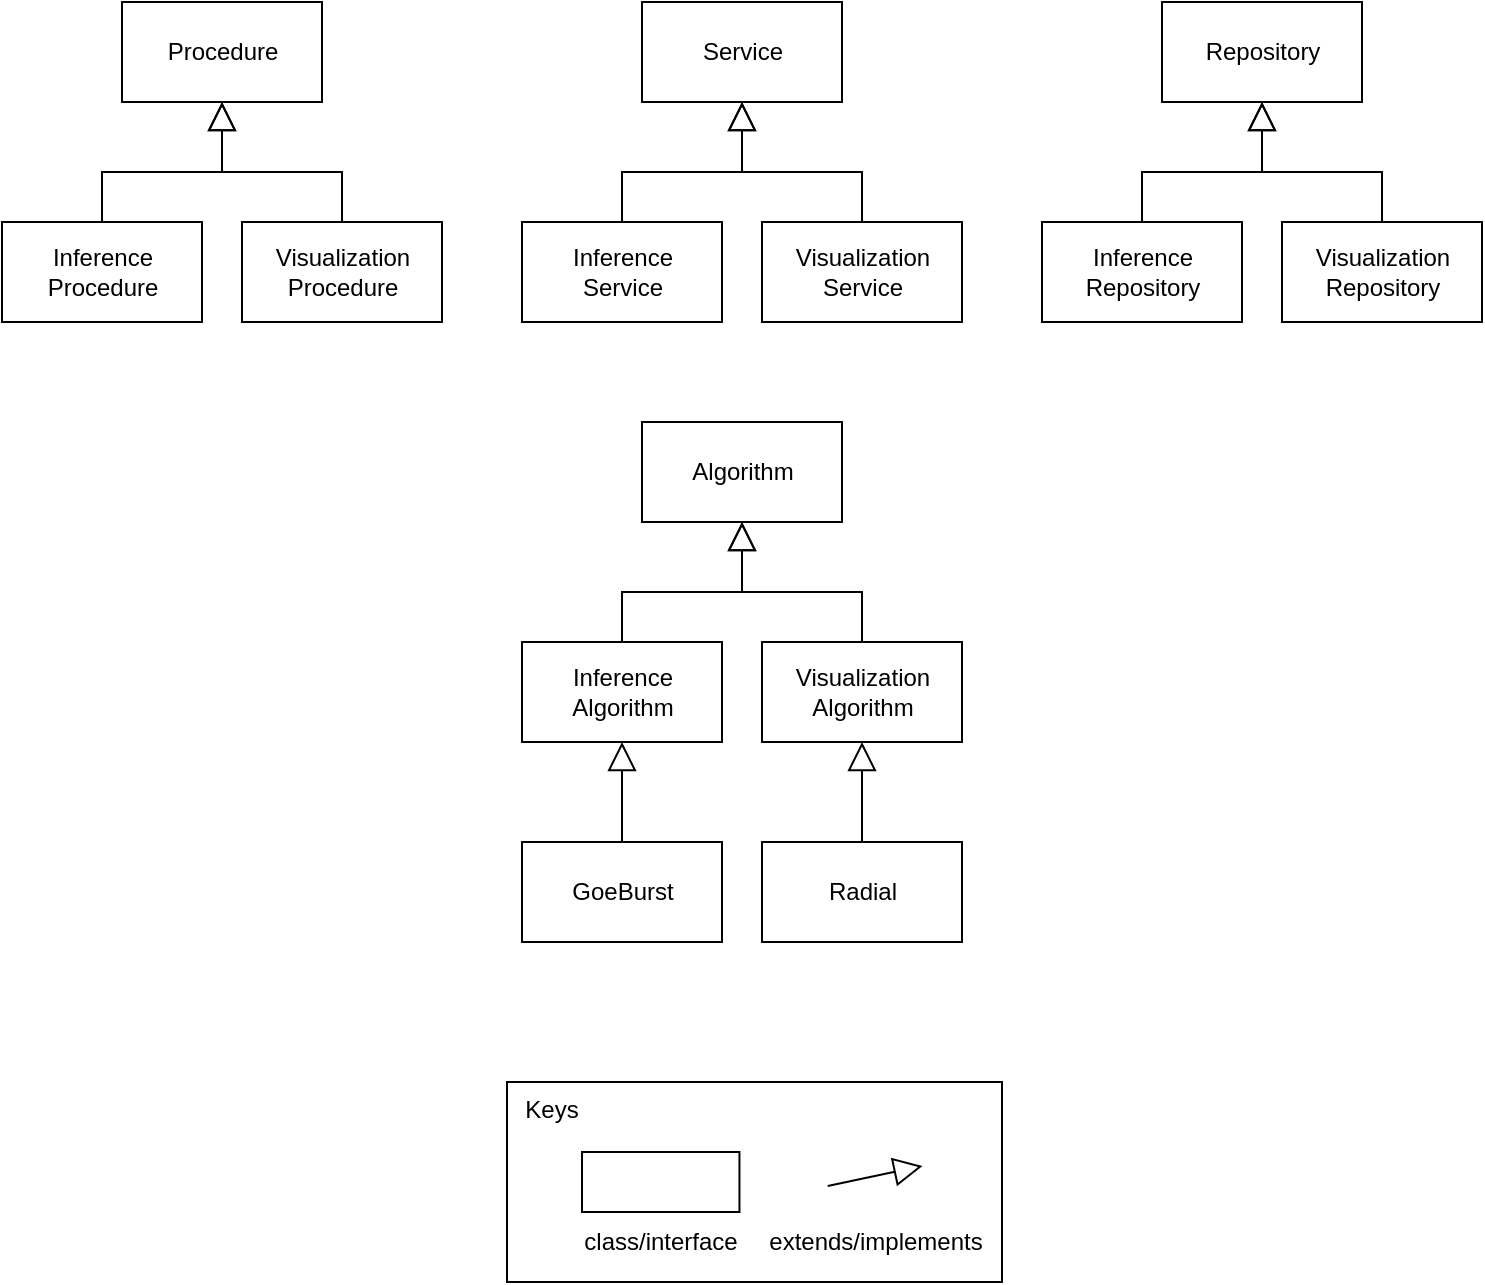 <mxfile version="13.6.9" type="device"><diagram id="b4qo0zfGm49pMfnfz0Hp" name="Page-1"><mxGraphModel dx="1422" dy="846" grid="1" gridSize="10" guides="1" tooltips="1" connect="1" arrows="1" fold="1" page="1" pageScale="1" pageWidth="850" pageHeight="1100" math="0" shadow="0"><root><mxCell id="0"/><mxCell id="1" parent="0"/><mxCell id="VmYGNEDt1Z_h2wKrnlwW-1" value="Algorithm" style="html=1;" parent="1" vertex="1"><mxGeometry x="400" y="520" width="100" height="50" as="geometry"/></mxCell><mxCell id="VmYGNEDt1Z_h2wKrnlwW-6" style="edgeStyle=orthogonalEdgeStyle;rounded=0;orthogonalLoop=1;jettySize=auto;html=1;exitX=0.5;exitY=0;exitDx=0;exitDy=0;entryX=0.5;entryY=1;entryDx=0;entryDy=0;endArrow=block;endFill=0;endSize=12;" parent="1" source="VmYGNEDt1Z_h2wKrnlwW-7" target="VmYGNEDt1Z_h2wKrnlwW-1" edge="1"><mxGeometry relative="1" as="geometry"/></mxCell><mxCell id="VmYGNEDt1Z_h2wKrnlwW-7" value="Inference&lt;br&gt;Algorithm" style="html=1;" parent="1" vertex="1"><mxGeometry x="340" y="630" width="100" height="50" as="geometry"/></mxCell><mxCell id="VmYGNEDt1Z_h2wKrnlwW-8" style="edgeStyle=orthogonalEdgeStyle;rounded=0;orthogonalLoop=1;jettySize=auto;html=1;exitX=0.5;exitY=0;exitDx=0;exitDy=0;entryX=0.5;entryY=1;entryDx=0;entryDy=0;endArrow=block;endFill=0;endSize=12;" parent="1" source="VmYGNEDt1Z_h2wKrnlwW-9" target="VmYGNEDt1Z_h2wKrnlwW-1" edge="1"><mxGeometry relative="1" as="geometry"/></mxCell><mxCell id="VmYGNEDt1Z_h2wKrnlwW-9" value="Visualization&lt;br&gt;Algorithm" style="html=1;" parent="1" vertex="1"><mxGeometry x="460" y="630" width="100" height="50" as="geometry"/></mxCell><mxCell id="VmYGNEDt1Z_h2wKrnlwW-10" style="edgeStyle=orthogonalEdgeStyle;rounded=0;orthogonalLoop=1;jettySize=auto;html=1;exitX=0.5;exitY=0;exitDx=0;exitDy=0;entryX=0.5;entryY=1;entryDx=0;entryDy=0;endArrow=block;endFill=0;endSize=12;" parent="1" edge="1"><mxGeometry relative="1" as="geometry"><mxPoint x="230" y="290" as="targetPoint"/></mxGeometry></mxCell><mxCell id="VmYGNEDt1Z_h2wKrnlwW-12" style="edgeStyle=orthogonalEdgeStyle;rounded=0;orthogonalLoop=1;jettySize=auto;html=1;exitX=0.5;exitY=0;exitDx=0;exitDy=0;entryX=0.5;entryY=1;entryDx=0;entryDy=0;endArrow=block;endFill=0;endSize=12;" parent="1" edge="1"><mxGeometry relative="1" as="geometry"><mxPoint x="230" y="380" as="targetPoint"/></mxGeometry></mxCell><mxCell id="VmYGNEDt1Z_h2wKrnlwW-22" style="edgeStyle=orthogonalEdgeStyle;rounded=0;orthogonalLoop=1;jettySize=auto;html=1;exitX=0.5;exitY=0;exitDx=0;exitDy=0;entryX=0.5;entryY=1;entryDx=0;entryDy=0;endSize=12;endArrow=block;endFill=0;" parent="1" source="VmYGNEDt1Z_h2wKrnlwW-18" target="VmYGNEDt1Z_h2wKrnlwW-7" edge="1"><mxGeometry relative="1" as="geometry"/></mxCell><mxCell id="VmYGNEDt1Z_h2wKrnlwW-18" value="GoeBurst" style="html=1;" parent="1" vertex="1"><mxGeometry x="340" y="730" width="100" height="50" as="geometry"/></mxCell><mxCell id="VmYGNEDt1Z_h2wKrnlwW-23" style="edgeStyle=orthogonalEdgeStyle;rounded=0;orthogonalLoop=1;jettySize=auto;html=1;exitX=0.5;exitY=0;exitDx=0;exitDy=0;entryX=0.5;entryY=1;entryDx=0;entryDy=0;endArrow=block;endFill=0;endSize=12;" parent="1" source="VmYGNEDt1Z_h2wKrnlwW-20" target="VmYGNEDt1Z_h2wKrnlwW-9" edge="1"><mxGeometry relative="1" as="geometry"/></mxCell><mxCell id="VmYGNEDt1Z_h2wKrnlwW-20" value="Radial" style="html=1;" parent="1" vertex="1"><mxGeometry x="460" y="730" width="100" height="50" as="geometry"/></mxCell><mxCell id="G5UIX7h0sAjTd_aXWWsW-1" value="Procedure" style="html=1;" parent="1" vertex="1"><mxGeometry x="140" y="310" width="100" height="50" as="geometry"/></mxCell><mxCell id="G5UIX7h0sAjTd_aXWWsW-2" style="edgeStyle=orthogonalEdgeStyle;rounded=0;orthogonalLoop=1;jettySize=auto;html=1;exitX=0.5;exitY=0;exitDx=0;exitDy=0;entryX=0.5;entryY=1;entryDx=0;entryDy=0;endArrow=block;endFill=0;endSize=12;" parent="1" source="G5UIX7h0sAjTd_aXWWsW-3" target="G5UIX7h0sAjTd_aXWWsW-1" edge="1"><mxGeometry relative="1" as="geometry"/></mxCell><mxCell id="G5UIX7h0sAjTd_aXWWsW-3" value="Inference&lt;br&gt;Procedure" style="html=1;" parent="1" vertex="1"><mxGeometry x="80" y="420" width="100" height="50" as="geometry"/></mxCell><mxCell id="G5UIX7h0sAjTd_aXWWsW-4" style="edgeStyle=orthogonalEdgeStyle;rounded=0;orthogonalLoop=1;jettySize=auto;html=1;exitX=0.5;exitY=0;exitDx=0;exitDy=0;entryX=0.5;entryY=1;entryDx=0;entryDy=0;endArrow=block;endFill=0;endSize=12;" parent="1" source="G5UIX7h0sAjTd_aXWWsW-5" target="G5UIX7h0sAjTd_aXWWsW-1" edge="1"><mxGeometry relative="1" as="geometry"/></mxCell><mxCell id="G5UIX7h0sAjTd_aXWWsW-5" value="Visualization&lt;br&gt;Procedure" style="html=1;" parent="1" vertex="1"><mxGeometry x="200" y="420" width="100" height="50" as="geometry"/></mxCell><mxCell id="G5UIX7h0sAjTd_aXWWsW-6" value="Service" style="html=1;" parent="1" vertex="1"><mxGeometry x="400" y="310" width="100" height="50" as="geometry"/></mxCell><mxCell id="G5UIX7h0sAjTd_aXWWsW-7" style="edgeStyle=orthogonalEdgeStyle;rounded=0;orthogonalLoop=1;jettySize=auto;html=1;exitX=0.5;exitY=0;exitDx=0;exitDy=0;entryX=0.5;entryY=1;entryDx=0;entryDy=0;endArrow=block;endFill=0;endSize=12;" parent="1" source="G5UIX7h0sAjTd_aXWWsW-8" target="G5UIX7h0sAjTd_aXWWsW-6" edge="1"><mxGeometry relative="1" as="geometry"/></mxCell><mxCell id="G5UIX7h0sAjTd_aXWWsW-8" value="Inference&lt;br&gt;Service" style="html=1;" parent="1" vertex="1"><mxGeometry x="340" y="420" width="100" height="50" as="geometry"/></mxCell><mxCell id="G5UIX7h0sAjTd_aXWWsW-9" style="edgeStyle=orthogonalEdgeStyle;rounded=0;orthogonalLoop=1;jettySize=auto;html=1;exitX=0.5;exitY=0;exitDx=0;exitDy=0;entryX=0.5;entryY=1;entryDx=0;entryDy=0;endArrow=block;endFill=0;endSize=12;" parent="1" source="G5UIX7h0sAjTd_aXWWsW-10" target="G5UIX7h0sAjTd_aXWWsW-6" edge="1"><mxGeometry relative="1" as="geometry"/></mxCell><mxCell id="G5UIX7h0sAjTd_aXWWsW-10" value="Visualization&lt;br&gt;Service" style="html=1;" parent="1" vertex="1"><mxGeometry x="460" y="420" width="100" height="50" as="geometry"/></mxCell><mxCell id="G5UIX7h0sAjTd_aXWWsW-11" value="Repository" style="html=1;" parent="1" vertex="1"><mxGeometry x="660" y="310" width="100" height="50" as="geometry"/></mxCell><mxCell id="G5UIX7h0sAjTd_aXWWsW-12" style="edgeStyle=orthogonalEdgeStyle;rounded=0;orthogonalLoop=1;jettySize=auto;html=1;exitX=0.5;exitY=0;exitDx=0;exitDy=0;entryX=0.5;entryY=1;entryDx=0;entryDy=0;endArrow=block;endFill=0;endSize=12;" parent="1" source="G5UIX7h0sAjTd_aXWWsW-13" target="G5UIX7h0sAjTd_aXWWsW-11" edge="1"><mxGeometry relative="1" as="geometry"/></mxCell><mxCell id="G5UIX7h0sAjTd_aXWWsW-13" value="Inference&lt;br&gt;Repository" style="html=1;" parent="1" vertex="1"><mxGeometry x="600" y="420" width="100" height="50" as="geometry"/></mxCell><mxCell id="G5UIX7h0sAjTd_aXWWsW-14" style="edgeStyle=orthogonalEdgeStyle;rounded=0;orthogonalLoop=1;jettySize=auto;html=1;exitX=0.5;exitY=0;exitDx=0;exitDy=0;entryX=0.5;entryY=1;entryDx=0;entryDy=0;endArrow=block;endFill=0;endSize=12;" parent="1" source="G5UIX7h0sAjTd_aXWWsW-15" target="G5UIX7h0sAjTd_aXWWsW-11" edge="1"><mxGeometry relative="1" as="geometry"/></mxCell><mxCell id="G5UIX7h0sAjTd_aXWWsW-15" value="Visualization&lt;br&gt;Repository" style="html=1;" parent="1" vertex="1"><mxGeometry x="720" y="420" width="100" height="50" as="geometry"/></mxCell><mxCell id="COz6aBxEcbgsv5OJefYP-1" value="" style="group" vertex="1" connectable="0" parent="1"><mxGeometry x="332.5" y="850" width="247.5" height="100" as="geometry"/></mxCell><mxCell id="COz6aBxEcbgsv5OJefYP-2" value="&amp;nbsp; Keys" style="rounded=0;whiteSpace=wrap;html=1;align=left;verticalAlign=top;" vertex="1" parent="COz6aBxEcbgsv5OJefYP-1"><mxGeometry width="247.5" height="100" as="geometry"/></mxCell><mxCell id="COz6aBxEcbgsv5OJefYP-3" value="" style="endArrow=block;html=1;exitX=1;exitY=0.5;exitDx=0;exitDy=0;startArrow=none;startFill=0;endFill=0;endSize=12;" edge="1" parent="COz6aBxEcbgsv5OJefYP-1"><mxGeometry width="50" height="50" relative="1" as="geometry"><mxPoint x="160.348" y="52" as="sourcePoint"/><mxPoint x="207.742" y="42" as="targetPoint"/></mxGeometry></mxCell><mxCell id="COz6aBxEcbgsv5OJefYP-4" value="extends/implements" style="text;html=1;strokeColor=none;fillColor=none;align=center;verticalAlign=middle;whiteSpace=wrap;rounded=0;" vertex="1" parent="COz6aBxEcbgsv5OJefYP-1"><mxGeometry x="139.021" y="70" width="89.521" height="20" as="geometry"/></mxCell><mxCell id="COz6aBxEcbgsv5OJefYP-5" value="class/interface" style="text;html=1;strokeColor=none;fillColor=none;align=center;verticalAlign=middle;whiteSpace=wrap;rounded=0;" vertex="1" parent="COz6aBxEcbgsv5OJefYP-1"><mxGeometry x="45.526" y="70" width="62.665" height="20" as="geometry"/></mxCell><mxCell id="COz6aBxEcbgsv5OJefYP-6" value="" style="rounded=0;whiteSpace=wrap;html=1;" vertex="1" parent="COz6aBxEcbgsv5OJefYP-1"><mxGeometry x="37.501" y="35" width="78.726" height="30" as="geometry"/></mxCell></root></mxGraphModel></diagram></mxfile>